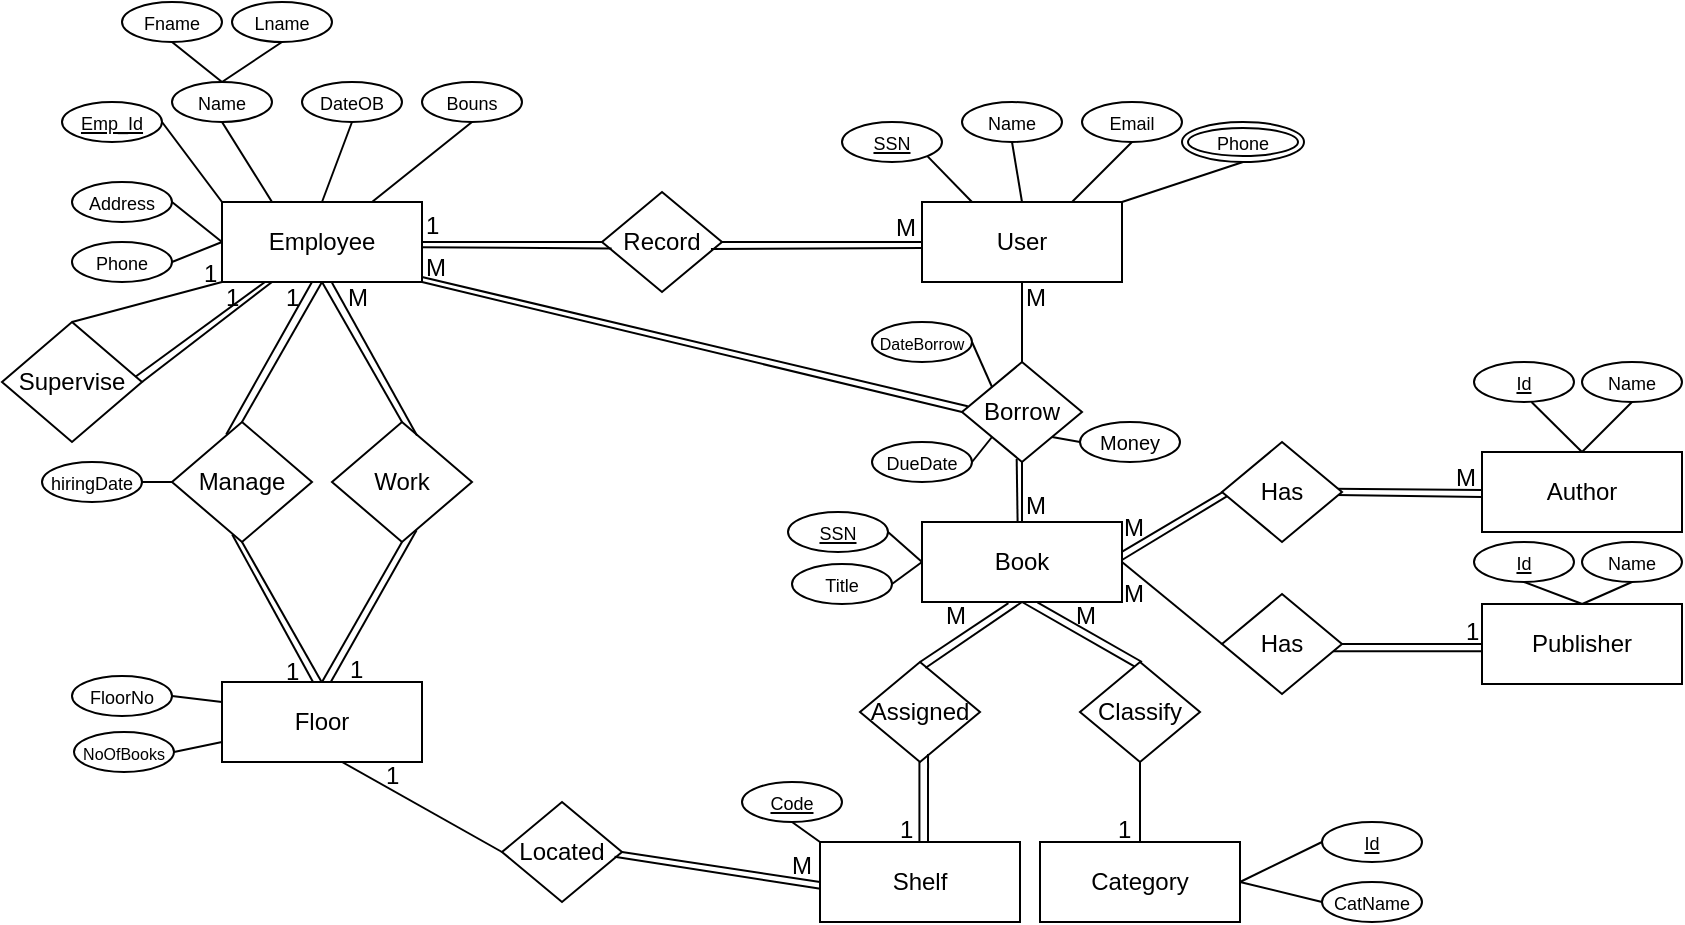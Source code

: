 <mxfile version="25.0.1">
  <diagram name="Page-1" id="nrFEWPkoovIpoGMOtmXM">
    <mxGraphModel dx="1195" dy="643" grid="1" gridSize="10" guides="1" tooltips="1" connect="1" arrows="1" fold="1" page="1" pageScale="1" pageWidth="1169" pageHeight="827" math="0" shadow="0">
      <root>
        <mxCell id="0" />
        <mxCell id="1" parent="0" />
        <mxCell id="30Cwi_FGsYkR56jSSKwk-1" value="Employee" style="whiteSpace=wrap;html=1;align=center;" vertex="1" parent="1">
          <mxGeometry x="210" y="200" width="100" height="40" as="geometry" />
        </mxCell>
        <mxCell id="30Cwi_FGsYkR56jSSKwk-3" value="Book" style="whiteSpace=wrap;html=1;align=center;" vertex="1" parent="1">
          <mxGeometry x="560" y="360" width="100" height="40" as="geometry" />
        </mxCell>
        <mxCell id="30Cwi_FGsYkR56jSSKwk-4" value="User" style="whiteSpace=wrap;html=1;align=center;" vertex="1" parent="1">
          <mxGeometry x="560" y="200" width="100" height="40" as="geometry" />
        </mxCell>
        <mxCell id="30Cwi_FGsYkR56jSSKwk-5" value="Floor" style="whiteSpace=wrap;html=1;align=center;" vertex="1" parent="1">
          <mxGeometry x="210" y="440" width="100" height="40" as="geometry" />
        </mxCell>
        <mxCell id="30Cwi_FGsYkR56jSSKwk-6" value="Publisher" style="whiteSpace=wrap;html=1;align=center;" vertex="1" parent="1">
          <mxGeometry x="840" y="401" width="100" height="40" as="geometry" />
        </mxCell>
        <mxCell id="30Cwi_FGsYkR56jSSKwk-7" value="Category" style="whiteSpace=wrap;html=1;align=center;" vertex="1" parent="1">
          <mxGeometry x="619" y="520" width="100" height="40" as="geometry" />
        </mxCell>
        <mxCell id="30Cwi_FGsYkR56jSSKwk-8" value="Shelf" style="whiteSpace=wrap;html=1;align=center;" vertex="1" parent="1">
          <mxGeometry x="509" y="520" width="100" height="40" as="geometry" />
        </mxCell>
        <mxCell id="30Cwi_FGsYkR56jSSKwk-9" value="Record" style="shape=rhombus;perimeter=rhombusPerimeter;whiteSpace=wrap;html=1;align=center;" vertex="1" parent="1">
          <mxGeometry x="400" y="195" width="60" height="50" as="geometry" />
        </mxCell>
        <mxCell id="30Cwi_FGsYkR56jSSKwk-11" value="" style="endArrow=none;html=1;rounded=0;exitX=1;exitY=0.5;exitDx=0;exitDy=0;entryX=0;entryY=0.5;entryDx=0;entryDy=0;" edge="1" parent="1" source="30Cwi_FGsYkR56jSSKwk-1" target="30Cwi_FGsYkR56jSSKwk-9">
          <mxGeometry relative="1" as="geometry">
            <mxPoint x="340" y="200" as="sourcePoint" />
            <mxPoint x="500" y="200" as="targetPoint" />
          </mxGeometry>
        </mxCell>
        <mxCell id="30Cwi_FGsYkR56jSSKwk-12" value="" style="endArrow=none;html=1;rounded=0;exitX=1;exitY=0.5;exitDx=0;exitDy=0;entryX=0;entryY=0.5;entryDx=0;entryDy=0;" edge="1" parent="1" source="30Cwi_FGsYkR56jSSKwk-9" target="30Cwi_FGsYkR56jSSKwk-4">
          <mxGeometry relative="1" as="geometry">
            <mxPoint x="490" y="219.83" as="sourcePoint" />
            <mxPoint x="550" y="219.83" as="targetPoint" />
          </mxGeometry>
        </mxCell>
        <mxCell id="30Cwi_FGsYkR56jSSKwk-14" value="Manage" style="shape=rhombus;perimeter=rhombusPerimeter;whiteSpace=wrap;html=1;align=center;" vertex="1" parent="1">
          <mxGeometry x="185" y="310" width="70" height="60" as="geometry" />
        </mxCell>
        <mxCell id="30Cwi_FGsYkR56jSSKwk-15" value="" style="endArrow=none;html=1;rounded=0;exitX=0.5;exitY=0;exitDx=0;exitDy=0;entryX=0.5;entryY=1;entryDx=0;entryDy=0;" edge="1" parent="1" source="30Cwi_FGsYkR56jSSKwk-14" target="30Cwi_FGsYkR56jSSKwk-1">
          <mxGeometry relative="1" as="geometry">
            <mxPoint x="170" y="230" as="sourcePoint" />
            <mxPoint x="330" y="230" as="targetPoint" />
          </mxGeometry>
        </mxCell>
        <mxCell id="30Cwi_FGsYkR56jSSKwk-16" value="" style="endArrow=none;html=1;rounded=0;exitX=0.5;exitY=0;exitDx=0;exitDy=0;entryX=0.5;entryY=1;entryDx=0;entryDy=0;" edge="1" parent="1" target="30Cwi_FGsYkR56jSSKwk-14">
          <mxGeometry relative="1" as="geometry">
            <mxPoint x="259.8" y="440" as="sourcePoint" />
            <mxPoint x="259.8" y="385" as="targetPoint" />
          </mxGeometry>
        </mxCell>
        <mxCell id="30Cwi_FGsYkR56jSSKwk-17" value="Work" style="shape=rhombus;perimeter=rhombusPerimeter;whiteSpace=wrap;html=1;align=center;" vertex="1" parent="1">
          <mxGeometry x="265" y="310" width="70" height="60" as="geometry" />
        </mxCell>
        <mxCell id="30Cwi_FGsYkR56jSSKwk-18" value="" style="endArrow=none;html=1;rounded=0;exitX=0.5;exitY=0;exitDx=0;exitDy=0;entryX=0.5;entryY=1;entryDx=0;entryDy=0;" edge="1" parent="1" source="30Cwi_FGsYkR56jSSKwk-5" target="30Cwi_FGsYkR56jSSKwk-17">
          <mxGeometry relative="1" as="geometry">
            <mxPoint x="404.8" y="440" as="sourcePoint" />
            <mxPoint x="310" y="370" as="targetPoint" />
          </mxGeometry>
        </mxCell>
        <mxCell id="30Cwi_FGsYkR56jSSKwk-19" value="" style="endArrow=none;html=1;rounded=0;exitX=0.5;exitY=0;exitDx=0;exitDy=0;entryX=0.5;entryY=1;entryDx=0;entryDy=0;" edge="1" parent="1" source="30Cwi_FGsYkR56jSSKwk-17" target="30Cwi_FGsYkR56jSSKwk-1">
          <mxGeometry relative="1" as="geometry">
            <mxPoint x="477.4" y="360" as="sourcePoint" />
            <mxPoint x="382.6" y="290" as="targetPoint" />
          </mxGeometry>
        </mxCell>
        <mxCell id="30Cwi_FGsYkR56jSSKwk-20" value="Borrow" style="shape=rhombus;perimeter=rhombusPerimeter;whiteSpace=wrap;html=1;align=center;" vertex="1" parent="1">
          <mxGeometry x="580" y="280" width="60" height="50" as="geometry" />
        </mxCell>
        <mxCell id="30Cwi_FGsYkR56jSSKwk-21" value="" style="endArrow=none;html=1;rounded=0;exitX=1;exitY=1;exitDx=0;exitDy=0;entryX=0;entryY=0.5;entryDx=0;entryDy=0;" edge="1" parent="1" source="30Cwi_FGsYkR56jSSKwk-1" target="30Cwi_FGsYkR56jSSKwk-20">
          <mxGeometry relative="1" as="geometry">
            <mxPoint x="490" y="360" as="sourcePoint" />
            <mxPoint x="460" y="450" as="targetPoint" />
          </mxGeometry>
        </mxCell>
        <mxCell id="30Cwi_FGsYkR56jSSKwk-22" value="" style="endArrow=none;html=1;rounded=0;exitX=0.5;exitY=0;exitDx=0;exitDy=0;entryX=0.5;entryY=1;entryDx=0;entryDy=0;" edge="1" parent="1" source="30Cwi_FGsYkR56jSSKwk-3" target="30Cwi_FGsYkR56jSSKwk-20">
          <mxGeometry relative="1" as="geometry">
            <mxPoint x="320" y="250" as="sourcePoint" />
            <mxPoint x="470" y="315" as="targetPoint" />
          </mxGeometry>
        </mxCell>
        <mxCell id="30Cwi_FGsYkR56jSSKwk-23" value="" style="endArrow=none;html=1;rounded=0;exitX=0.5;exitY=1;exitDx=0;exitDy=0;entryX=0.5;entryY=0;entryDx=0;entryDy=0;" edge="1" parent="1" source="30Cwi_FGsYkR56jSSKwk-4" target="30Cwi_FGsYkR56jSSKwk-20">
          <mxGeometry relative="1" as="geometry">
            <mxPoint x="330" y="260" as="sourcePoint" />
            <mxPoint x="480" y="325" as="targetPoint" />
          </mxGeometry>
        </mxCell>
        <mxCell id="30Cwi_FGsYkR56jSSKwk-28" value="" style="endArrow=none;html=1;rounded=0;exitX=0;exitY=0.5;exitDx=0;exitDy=0;entryX=0.95;entryY=0.53;entryDx=0;entryDy=0;entryPerimeter=0;" edge="1" parent="1" target="30Cwi_FGsYkR56jSSKwk-123">
          <mxGeometry relative="1" as="geometry">
            <mxPoint x="840" y="347.5" as="sourcePoint" />
            <mxPoint x="770" y="347.5" as="targetPoint" />
          </mxGeometry>
        </mxCell>
        <mxCell id="30Cwi_FGsYkR56jSSKwk-29" value="" style="endArrow=none;html=1;rounded=0;exitX=0.047;exitY=0.559;exitDx=0;exitDy=0;entryX=1;entryY=0.5;entryDx=0;entryDy=0;exitPerimeter=0;" edge="1" parent="1">
          <mxGeometry relative="1" as="geometry">
            <mxPoint x="712.82" y="346.95" as="sourcePoint" />
            <mxPoint x="660" y="379" as="targetPoint" />
          </mxGeometry>
        </mxCell>
        <mxCell id="30Cwi_FGsYkR56jSSKwk-30" value="Has" style="shape=rhombus;perimeter=rhombusPerimeter;whiteSpace=wrap;html=1;align=center;" vertex="1" parent="1">
          <mxGeometry x="710" y="396" width="60" height="50" as="geometry" />
        </mxCell>
        <mxCell id="30Cwi_FGsYkR56jSSKwk-32" value="" style="endArrow=none;html=1;rounded=0;exitX=0;exitY=0.5;exitDx=0;exitDy=0;entryX=1;entryY=0.5;entryDx=0;entryDy=0;" edge="1" parent="1" source="30Cwi_FGsYkR56jSSKwk-6" target="30Cwi_FGsYkR56jSSKwk-30">
          <mxGeometry relative="1" as="geometry">
            <mxPoint x="830" y="481" as="sourcePoint" />
            <mxPoint x="780" y="436" as="targetPoint" />
          </mxGeometry>
        </mxCell>
        <mxCell id="30Cwi_FGsYkR56jSSKwk-33" value="Classify" style="shape=rhombus;perimeter=rhombusPerimeter;whiteSpace=wrap;html=1;align=center;" vertex="1" parent="1">
          <mxGeometry x="639" y="430" width="60" height="50" as="geometry" />
        </mxCell>
        <mxCell id="30Cwi_FGsYkR56jSSKwk-34" value="" style="endArrow=none;html=1;rounded=0;exitX=0.453;exitY=0.043;exitDx=0;exitDy=0;entryX=0.5;entryY=1;entryDx=0;entryDy=0;exitPerimeter=0;" edge="1" parent="1" source="30Cwi_FGsYkR56jSSKwk-33" target="30Cwi_FGsYkR56jSSKwk-3">
          <mxGeometry relative="1" as="geometry">
            <mxPoint x="720" y="435" as="sourcePoint" />
            <mxPoint x="670" y="390" as="targetPoint" />
          </mxGeometry>
        </mxCell>
        <mxCell id="30Cwi_FGsYkR56jSSKwk-35" value="" style="endArrow=none;html=1;rounded=0;exitX=0.5;exitY=0;exitDx=0;exitDy=0;entryX=0.5;entryY=1;entryDx=0;entryDy=0;" edge="1" parent="1" source="30Cwi_FGsYkR56jSSKwk-7" target="30Cwi_FGsYkR56jSSKwk-33">
          <mxGeometry relative="1" as="geometry">
            <mxPoint x="679" y="430" as="sourcePoint" />
            <mxPoint x="624" y="410" as="targetPoint" />
          </mxGeometry>
        </mxCell>
        <mxCell id="30Cwi_FGsYkR56jSSKwk-36" value="Assigned" style="shape=rhombus;perimeter=rhombusPerimeter;whiteSpace=wrap;html=1;align=center;" vertex="1" parent="1">
          <mxGeometry x="529" y="430" width="60" height="50" as="geometry" />
        </mxCell>
        <mxCell id="30Cwi_FGsYkR56jSSKwk-37" value="" style="endArrow=none;html=1;rounded=0;entryX=0.545;entryY=0.06;entryDx=0;entryDy=0;entryPerimeter=0;" edge="1" parent="1" target="30Cwi_FGsYkR56jSSKwk-36">
          <mxGeometry relative="1" as="geometry">
            <mxPoint x="610" y="400" as="sourcePoint" />
            <mxPoint x="620" y="410" as="targetPoint" />
          </mxGeometry>
        </mxCell>
        <mxCell id="30Cwi_FGsYkR56jSSKwk-38" value="" style="endArrow=none;html=1;rounded=0;exitX=0.5;exitY=0;exitDx=0;exitDy=0;entryX=0.5;entryY=1;entryDx=0;entryDy=0;" edge="1" parent="1">
          <mxGeometry relative="1" as="geometry">
            <mxPoint x="558.71" y="520" as="sourcePoint" />
            <mxPoint x="558.71" y="480" as="targetPoint" />
          </mxGeometry>
        </mxCell>
        <mxCell id="30Cwi_FGsYkR56jSSKwk-39" value="Located" style="shape=rhombus;perimeter=rhombusPerimeter;whiteSpace=wrap;html=1;align=center;" vertex="1" parent="1">
          <mxGeometry x="350" y="500" width="60" height="50" as="geometry" />
        </mxCell>
        <mxCell id="30Cwi_FGsYkR56jSSKwk-41" value="" style="endArrow=none;html=1;rounded=0;exitX=0;exitY=0.5;exitDx=0;exitDy=0;entryX=1;entryY=0.5;entryDx=0;entryDy=0;" edge="1" parent="1" source="30Cwi_FGsYkR56jSSKwk-8" target="30Cwi_FGsYkR56jSSKwk-39">
          <mxGeometry relative="1" as="geometry">
            <mxPoint x="578.71" y="540" as="sourcePoint" />
            <mxPoint x="578.71" y="500" as="targetPoint" />
          </mxGeometry>
        </mxCell>
        <mxCell id="30Cwi_FGsYkR56jSSKwk-42" value="&lt;font style=&quot;font-size: 9px;&quot;&gt;Emp_Id&lt;/font&gt;" style="ellipse;whiteSpace=wrap;html=1;align=center;fontStyle=4;" vertex="1" parent="1">
          <mxGeometry x="130" y="150" width="50" height="20" as="geometry" />
        </mxCell>
        <mxCell id="30Cwi_FGsYkR56jSSKwk-44" value="&lt;font style=&quot;font-size: 9px;&quot;&gt;Name&lt;/font&gt;" style="ellipse;whiteSpace=wrap;html=1;align=center;" vertex="1" parent="1">
          <mxGeometry x="185" y="140" width="50" height="20" as="geometry" />
        </mxCell>
        <mxCell id="30Cwi_FGsYkR56jSSKwk-45" value="&lt;font style=&quot;font-size: 9px;&quot;&gt;Fname&lt;/font&gt;" style="ellipse;whiteSpace=wrap;html=1;align=center;" vertex="1" parent="1">
          <mxGeometry x="160" y="100" width="50" height="20" as="geometry" />
        </mxCell>
        <mxCell id="30Cwi_FGsYkR56jSSKwk-46" value="&lt;font style=&quot;font-size: 9px;&quot;&gt;Lname&lt;/font&gt;" style="ellipse;whiteSpace=wrap;html=1;align=center;" vertex="1" parent="1">
          <mxGeometry x="215" y="100" width="50" height="20" as="geometry" />
        </mxCell>
        <mxCell id="30Cwi_FGsYkR56jSSKwk-47" value="&lt;font style=&quot;font-size: 9px;&quot;&gt;DateOB&lt;/font&gt;" style="ellipse;whiteSpace=wrap;html=1;align=center;" vertex="1" parent="1">
          <mxGeometry x="250" y="140" width="50" height="20" as="geometry" />
        </mxCell>
        <mxCell id="30Cwi_FGsYkR56jSSKwk-48" value="&lt;font style=&quot;font-size: 9px;&quot;&gt;Bouns&lt;/font&gt;" style="ellipse;whiteSpace=wrap;html=1;align=center;" vertex="1" parent="1">
          <mxGeometry x="310" y="140" width="50" height="20" as="geometry" />
        </mxCell>
        <mxCell id="30Cwi_FGsYkR56jSSKwk-49" value="&lt;font style=&quot;font-size: 9px;&quot;&gt;Address&lt;/font&gt;" style="ellipse;whiteSpace=wrap;html=1;align=center;" vertex="1" parent="1">
          <mxGeometry x="135" y="190" width="50" height="20" as="geometry" />
        </mxCell>
        <mxCell id="30Cwi_FGsYkR56jSSKwk-50" value="&lt;font style=&quot;font-size: 9px;&quot;&gt;Phone&lt;/font&gt;" style="ellipse;whiteSpace=wrap;html=1;align=center;" vertex="1" parent="1">
          <mxGeometry x="135" y="220" width="50" height="20" as="geometry" />
        </mxCell>
        <mxCell id="30Cwi_FGsYkR56jSSKwk-51" value="" style="endArrow=none;html=1;rounded=0;exitX=0;exitY=0.5;exitDx=0;exitDy=0;entryX=1;entryY=0.5;entryDx=0;entryDy=0;" edge="1" parent="1" source="30Cwi_FGsYkR56jSSKwk-1" target="30Cwi_FGsYkR56jSSKwk-49">
          <mxGeometry relative="1" as="geometry">
            <mxPoint x="-30" y="220" as="sourcePoint" />
            <mxPoint x="130" y="220" as="targetPoint" />
          </mxGeometry>
        </mxCell>
        <mxCell id="30Cwi_FGsYkR56jSSKwk-52" value="" style="endArrow=none;html=1;rounded=0;exitX=0;exitY=0.5;exitDx=0;exitDy=0;entryX=1;entryY=0.5;entryDx=0;entryDy=0;" edge="1" parent="1" source="30Cwi_FGsYkR56jSSKwk-1" target="30Cwi_FGsYkR56jSSKwk-50">
          <mxGeometry relative="1" as="geometry">
            <mxPoint x="220" y="230" as="sourcePoint" />
            <mxPoint x="195" y="210" as="targetPoint" />
          </mxGeometry>
        </mxCell>
        <mxCell id="30Cwi_FGsYkR56jSSKwk-53" value="" style="endArrow=none;html=1;rounded=0;exitX=0;exitY=0;exitDx=0;exitDy=0;entryX=1;entryY=0.5;entryDx=0;entryDy=0;" edge="1" parent="1" source="30Cwi_FGsYkR56jSSKwk-1" target="30Cwi_FGsYkR56jSSKwk-42">
          <mxGeometry relative="1" as="geometry">
            <mxPoint x="220" y="230" as="sourcePoint" />
            <mxPoint x="195" y="240" as="targetPoint" />
          </mxGeometry>
        </mxCell>
        <mxCell id="30Cwi_FGsYkR56jSSKwk-54" value="" style="endArrow=none;html=1;rounded=0;exitX=0.25;exitY=0;exitDx=0;exitDy=0;entryX=0.5;entryY=1;entryDx=0;entryDy=0;" edge="1" parent="1" source="30Cwi_FGsYkR56jSSKwk-1" target="30Cwi_FGsYkR56jSSKwk-44">
          <mxGeometry relative="1" as="geometry">
            <mxPoint x="220" y="210" as="sourcePoint" />
            <mxPoint x="190" y="170" as="targetPoint" />
          </mxGeometry>
        </mxCell>
        <mxCell id="30Cwi_FGsYkR56jSSKwk-55" value="" style="endArrow=none;html=1;rounded=0;exitX=0.5;exitY=0;exitDx=0;exitDy=0;entryX=0.5;entryY=1;entryDx=0;entryDy=0;" edge="1" parent="1" source="30Cwi_FGsYkR56jSSKwk-44" target="30Cwi_FGsYkR56jSSKwk-45">
          <mxGeometry relative="1" as="geometry">
            <mxPoint x="245" y="210" as="sourcePoint" />
            <mxPoint x="220" y="170" as="targetPoint" />
          </mxGeometry>
        </mxCell>
        <mxCell id="30Cwi_FGsYkR56jSSKwk-56" value="" style="endArrow=none;html=1;rounded=0;exitX=0.5;exitY=0;exitDx=0;exitDy=0;entryX=0.5;entryY=1;entryDx=0;entryDy=0;" edge="1" parent="1" source="30Cwi_FGsYkR56jSSKwk-44" target="30Cwi_FGsYkR56jSSKwk-46">
          <mxGeometry relative="1" as="geometry">
            <mxPoint x="220" y="150" as="sourcePoint" />
            <mxPoint x="195" y="130" as="targetPoint" />
          </mxGeometry>
        </mxCell>
        <mxCell id="30Cwi_FGsYkR56jSSKwk-57" value="" style="endArrow=none;html=1;rounded=0;exitX=0.5;exitY=0;exitDx=0;exitDy=0;entryX=0.5;entryY=1;entryDx=0;entryDy=0;" edge="1" parent="1" source="30Cwi_FGsYkR56jSSKwk-1" target="30Cwi_FGsYkR56jSSKwk-47">
          <mxGeometry relative="1" as="geometry">
            <mxPoint x="245" y="210" as="sourcePoint" />
            <mxPoint x="220" y="170" as="targetPoint" />
          </mxGeometry>
        </mxCell>
        <mxCell id="30Cwi_FGsYkR56jSSKwk-58" value="" style="endArrow=none;html=1;rounded=0;exitX=0.75;exitY=0;exitDx=0;exitDy=0;entryX=0.5;entryY=1;entryDx=0;entryDy=0;" edge="1" parent="1" source="30Cwi_FGsYkR56jSSKwk-1" target="30Cwi_FGsYkR56jSSKwk-48">
          <mxGeometry relative="1" as="geometry">
            <mxPoint x="270" y="210" as="sourcePoint" />
            <mxPoint x="285" y="170" as="targetPoint" />
          </mxGeometry>
        </mxCell>
        <mxCell id="30Cwi_FGsYkR56jSSKwk-59" value="Supervise" style="shape=rhombus;perimeter=rhombusPerimeter;whiteSpace=wrap;html=1;align=center;" vertex="1" parent="1">
          <mxGeometry x="100" y="260" width="70" height="60" as="geometry" />
        </mxCell>
        <mxCell id="30Cwi_FGsYkR56jSSKwk-60" value="" style="endArrow=none;html=1;rounded=0;exitX=0;exitY=1;exitDx=0;exitDy=0;entryX=0.5;entryY=0;entryDx=0;entryDy=0;" edge="1" parent="1" source="30Cwi_FGsYkR56jSSKwk-1" target="30Cwi_FGsYkR56jSSKwk-59">
          <mxGeometry relative="1" as="geometry">
            <mxPoint x="-70" y="270" as="sourcePoint" />
            <mxPoint x="90" y="270" as="targetPoint" />
          </mxGeometry>
        </mxCell>
        <mxCell id="30Cwi_FGsYkR56jSSKwk-61" value="" style="endArrow=none;html=1;rounded=0;exitX=0.25;exitY=1;exitDx=0;exitDy=0;entryX=1;entryY=0.5;entryDx=0;entryDy=0;" edge="1" parent="1" source="30Cwi_FGsYkR56jSSKwk-1" target="30Cwi_FGsYkR56jSSKwk-59">
          <mxGeometry relative="1" as="geometry">
            <mxPoint x="242.5" y="260" as="sourcePoint" />
            <mxPoint x="177.5" y="270" as="targetPoint" />
          </mxGeometry>
        </mxCell>
        <mxCell id="30Cwi_FGsYkR56jSSKwk-63" value="&lt;font style=&quot;font-size: 9px;&quot;&gt;FloorNo&lt;/font&gt;" style="ellipse;whiteSpace=wrap;html=1;align=center;" vertex="1" parent="1">
          <mxGeometry x="135" y="437" width="50" height="20" as="geometry" />
        </mxCell>
        <mxCell id="30Cwi_FGsYkR56jSSKwk-64" value="&lt;font style=&quot;font-size: 8px;&quot;&gt;NoOfBooks&lt;/font&gt;" style="ellipse;whiteSpace=wrap;html=1;align=center;" vertex="1" parent="1">
          <mxGeometry x="136" y="465" width="50" height="20" as="geometry" />
        </mxCell>
        <mxCell id="30Cwi_FGsYkR56jSSKwk-65" value="" style="endArrow=none;html=1;rounded=0;entryX=1;entryY=0.5;entryDx=0;entryDy=0;exitX=0;exitY=0.25;exitDx=0;exitDy=0;" edge="1" parent="1" source="30Cwi_FGsYkR56jSSKwk-5" target="30Cwi_FGsYkR56jSSKwk-63">
          <mxGeometry relative="1" as="geometry">
            <mxPoint x="195" y="430" as="sourcePoint" />
            <mxPoint x="195" y="240" as="targetPoint" />
          </mxGeometry>
        </mxCell>
        <mxCell id="30Cwi_FGsYkR56jSSKwk-66" value="" style="endArrow=none;html=1;rounded=0;entryX=1;entryY=0.5;entryDx=0;entryDy=0;exitX=0;exitY=0.75;exitDx=0;exitDy=0;" edge="1" parent="1" source="30Cwi_FGsYkR56jSSKwk-5" target="30Cwi_FGsYkR56jSSKwk-64">
          <mxGeometry relative="1" as="geometry">
            <mxPoint x="220" y="460" as="sourcePoint" />
            <mxPoint x="195" y="460" as="targetPoint" />
          </mxGeometry>
        </mxCell>
        <mxCell id="30Cwi_FGsYkR56jSSKwk-67" value="" style="endArrow=none;html=1;rounded=0;exitX=0.455;exitY=0;exitDx=0;exitDy=0;entryX=0.43;entryY=0.938;entryDx=0;entryDy=0;exitPerimeter=0;entryPerimeter=0;" edge="1" parent="1" source="30Cwi_FGsYkR56jSSKwk-5" target="30Cwi_FGsYkR56jSSKwk-14">
          <mxGeometry relative="1" as="geometry">
            <mxPoint x="188.94" y="444.07" as="sourcePoint" />
            <mxPoint x="235" y="363.93" as="targetPoint" />
          </mxGeometry>
        </mxCell>
        <mxCell id="30Cwi_FGsYkR56jSSKwk-72" value="1" style="resizable=0;html=1;whiteSpace=wrap;align=left;verticalAlign=bottom;" connectable="0" vertex="1" parent="1">
          <mxGeometry x="240" y="256" as="geometry" />
        </mxCell>
        <mxCell id="30Cwi_FGsYkR56jSSKwk-73" value="1" style="resizable=0;html=1;whiteSpace=wrap;align=left;verticalAlign=bottom;" connectable="0" vertex="1" parent="1">
          <mxGeometry x="210" y="256" as="geometry" />
        </mxCell>
        <mxCell id="30Cwi_FGsYkR56jSSKwk-74" value="1" style="resizable=0;html=1;whiteSpace=wrap;align=left;verticalAlign=bottom;" connectable="0" vertex="1" parent="1">
          <mxGeometry x="199" y="244" as="geometry" />
        </mxCell>
        <mxCell id="30Cwi_FGsYkR56jSSKwk-75" value="1" style="resizable=0;html=1;whiteSpace=wrap;align=left;verticalAlign=bottom;" connectable="0" vertex="1" parent="1">
          <mxGeometry x="240" y="443" as="geometry" />
        </mxCell>
        <mxCell id="30Cwi_FGsYkR56jSSKwk-76" value="1" style="resizable=0;html=1;whiteSpace=wrap;align=left;verticalAlign=bottom;" connectable="0" vertex="1" parent="1">
          <mxGeometry x="272" y="442" as="geometry" />
        </mxCell>
        <mxCell id="30Cwi_FGsYkR56jSSKwk-77" value="M" style="resizable=0;html=1;whiteSpace=wrap;align=left;verticalAlign=bottom;" connectable="0" vertex="1" parent="1">
          <mxGeometry x="271" y="256" as="geometry" />
        </mxCell>
        <mxCell id="30Cwi_FGsYkR56jSSKwk-78" value="" style="endArrow=none;html=1;rounded=0;exitX=0.607;exitY=0.113;exitDx=0;exitDy=0;entryX=0.56;entryY=1.035;entryDx=0;entryDy=0;entryPerimeter=0;exitPerimeter=0;" edge="1" parent="1" source="30Cwi_FGsYkR56jSSKwk-17">
          <mxGeometry relative="1" as="geometry">
            <mxPoint x="309" y="319" as="sourcePoint" />
            <mxPoint x="265" y="240.4" as="targetPoint" />
          </mxGeometry>
        </mxCell>
        <mxCell id="30Cwi_FGsYkR56jSSKwk-79" value="" style="endArrow=none;html=1;rounded=0;exitX=0.544;exitY=0.026;exitDx=0;exitDy=0;entryX=0.604;entryY=0.918;entryDx=0;entryDy=0;entryPerimeter=0;exitPerimeter=0;" edge="1" parent="1">
          <mxGeometry relative="1" as="geometry">
            <mxPoint x="264.4" y="440.04" as="sourcePoint" />
            <mxPoint x="307.28" y="364.08" as="targetPoint" />
          </mxGeometry>
        </mxCell>
        <mxCell id="30Cwi_FGsYkR56jSSKwk-80" value="" style="endArrow=none;html=1;rounded=0;exitX=0.25;exitY=1;exitDx=0;exitDy=0;entryX=0.953;entryY=0.456;entryDx=0;entryDy=0;entryPerimeter=0;" edge="1" parent="1" target="30Cwi_FGsYkR56jSSKwk-59">
          <mxGeometry relative="1" as="geometry">
            <mxPoint x="231.5" y="240" as="sourcePoint" />
            <mxPoint x="166.5" y="290" as="targetPoint" />
          </mxGeometry>
        </mxCell>
        <mxCell id="30Cwi_FGsYkR56jSSKwk-82" value="" style="endArrow=none;html=1;rounded=0;exitX=0.94;exitY=0.568;exitDx=0;exitDy=0;entryX=0.08;entryY=0.564;entryDx=0;entryDy=0;exitPerimeter=0;entryPerimeter=0;" edge="1" parent="1" target="30Cwi_FGsYkR56jSSKwk-9">
          <mxGeometry relative="1" as="geometry">
            <mxPoint x="309.6" y="222.6" as="sourcePoint" />
            <mxPoint x="413.6" y="223.43" as="targetPoint" />
          </mxGeometry>
        </mxCell>
        <mxCell id="30Cwi_FGsYkR56jSSKwk-83" value="1" style="resizable=0;html=1;whiteSpace=wrap;align=left;verticalAlign=bottom;" connectable="0" vertex="1" parent="1">
          <mxGeometry x="310" y="220" as="geometry" />
        </mxCell>
        <mxCell id="30Cwi_FGsYkR56jSSKwk-84" value="M" style="resizable=0;html=1;whiteSpace=wrap;align=left;verticalAlign=bottom;" connectable="0" vertex="1" parent="1">
          <mxGeometry x="545" y="221" as="geometry" />
        </mxCell>
        <mxCell id="30Cwi_FGsYkR56jSSKwk-85" value="&lt;font style=&quot;font-size: 9px;&quot;&gt;Name&lt;/font&gt;" style="ellipse;whiteSpace=wrap;html=1;align=center;" vertex="1" parent="1">
          <mxGeometry x="580" y="150" width="50" height="20" as="geometry" />
        </mxCell>
        <mxCell id="30Cwi_FGsYkR56jSSKwk-86" value="&lt;font style=&quot;font-size: 9px;&quot;&gt;SSN&lt;/font&gt;" style="ellipse;whiteSpace=wrap;html=1;align=center;fontStyle=4;" vertex="1" parent="1">
          <mxGeometry x="520" y="160" width="50" height="20" as="geometry" />
        </mxCell>
        <mxCell id="30Cwi_FGsYkR56jSSKwk-87" value="&lt;font style=&quot;font-size: 9px;&quot;&gt;Email&lt;/font&gt;" style="ellipse;whiteSpace=wrap;html=1;align=center;" vertex="1" parent="1">
          <mxGeometry x="640" y="150" width="50" height="20" as="geometry" />
        </mxCell>
        <mxCell id="30Cwi_FGsYkR56jSSKwk-89" value="&lt;font style=&quot;font-size: 9px;&quot;&gt;Phone&lt;/font&gt;" style="ellipse;shape=doubleEllipse;margin=3;whiteSpace=wrap;html=1;align=center;" vertex="1" parent="1">
          <mxGeometry x="690" y="160" width="61" height="20" as="geometry" />
        </mxCell>
        <mxCell id="30Cwi_FGsYkR56jSSKwk-90" value="" style="endArrow=none;html=1;rounded=0;exitX=1;exitY=0;exitDx=0;exitDy=0;entryX=0.5;entryY=1;entryDx=0;entryDy=0;" edge="1" parent="1" source="30Cwi_FGsYkR56jSSKwk-4" target="30Cwi_FGsYkR56jSSKwk-89">
          <mxGeometry relative="1" as="geometry">
            <mxPoint x="690" y="250" as="sourcePoint" />
            <mxPoint x="740" y="210" as="targetPoint" />
          </mxGeometry>
        </mxCell>
        <mxCell id="30Cwi_FGsYkR56jSSKwk-91" value="" style="endArrow=none;html=1;rounded=0;exitX=0.75;exitY=0;exitDx=0;exitDy=0;entryX=0.5;entryY=1;entryDx=0;entryDy=0;" edge="1" parent="1" source="30Cwi_FGsYkR56jSSKwk-4" target="30Cwi_FGsYkR56jSSKwk-87">
          <mxGeometry relative="1" as="geometry">
            <mxPoint x="609" y="200" as="sourcePoint" />
            <mxPoint x="670" y="180" as="targetPoint" />
          </mxGeometry>
        </mxCell>
        <mxCell id="30Cwi_FGsYkR56jSSKwk-92" value="" style="endArrow=none;html=1;rounded=0;exitX=0.5;exitY=0;exitDx=0;exitDy=0;entryX=0.5;entryY=1;entryDx=0;entryDy=0;" edge="1" parent="1" source="30Cwi_FGsYkR56jSSKwk-4" target="30Cwi_FGsYkR56jSSKwk-85">
          <mxGeometry relative="1" as="geometry">
            <mxPoint x="645" y="210" as="sourcePoint" />
            <mxPoint x="675" y="180" as="targetPoint" />
          </mxGeometry>
        </mxCell>
        <mxCell id="30Cwi_FGsYkR56jSSKwk-93" value="" style="endArrow=none;html=1;rounded=0;exitX=0.25;exitY=0;exitDx=0;exitDy=0;entryX=1;entryY=1;entryDx=0;entryDy=0;" edge="1" parent="1" source="30Cwi_FGsYkR56jSSKwk-4" target="30Cwi_FGsYkR56jSSKwk-86">
          <mxGeometry relative="1" as="geometry">
            <mxPoint x="620" y="210" as="sourcePoint" />
            <mxPoint x="615" y="180" as="targetPoint" />
          </mxGeometry>
        </mxCell>
        <mxCell id="30Cwi_FGsYkR56jSSKwk-95" value="&lt;font style=&quot;font-size: 9px;&quot;&gt;Title&lt;/font&gt;" style="ellipse;whiteSpace=wrap;html=1;align=center;" vertex="1" parent="1">
          <mxGeometry x="495" y="381" width="50" height="20" as="geometry" />
        </mxCell>
        <mxCell id="30Cwi_FGsYkR56jSSKwk-96" value="" style="endArrow=none;html=1;rounded=0;exitX=1;exitY=0.5;exitDx=0;exitDy=0;entryX=0;entryY=0.5;entryDx=0;entryDy=0;" edge="1" parent="1" source="30Cwi_FGsYkR56jSSKwk-98" target="30Cwi_FGsYkR56jSSKwk-3">
          <mxGeometry relative="1" as="geometry">
            <mxPoint x="545" y="365" as="sourcePoint" />
            <mxPoint x="620" y="290" as="targetPoint" />
          </mxGeometry>
        </mxCell>
        <mxCell id="30Cwi_FGsYkR56jSSKwk-97" value="" style="endArrow=none;html=1;rounded=0;exitX=1;exitY=0.5;exitDx=0;exitDy=0;entryX=0;entryY=0.5;entryDx=0;entryDy=0;" edge="1" parent="1" source="30Cwi_FGsYkR56jSSKwk-95" target="30Cwi_FGsYkR56jSSKwk-3">
          <mxGeometry relative="1" as="geometry">
            <mxPoint x="550" y="375" as="sourcePoint" />
            <mxPoint x="570" y="390" as="targetPoint" />
          </mxGeometry>
        </mxCell>
        <mxCell id="30Cwi_FGsYkR56jSSKwk-98" value="&lt;font style=&quot;font-size: 9px;&quot;&gt;SSN&lt;/font&gt;" style="ellipse;whiteSpace=wrap;html=1;align=center;fontStyle=4;" vertex="1" parent="1">
          <mxGeometry x="493" y="355" width="50" height="20" as="geometry" />
        </mxCell>
        <mxCell id="30Cwi_FGsYkR56jSSKwk-99" value="&lt;font style=&quot;font-size: 9px;&quot;&gt;hiringDate&lt;/font&gt;" style="ellipse;whiteSpace=wrap;html=1;align=center;" vertex="1" parent="1">
          <mxGeometry x="120" y="330" width="50" height="20" as="geometry" />
        </mxCell>
        <mxCell id="30Cwi_FGsYkR56jSSKwk-100" value="" style="endArrow=none;html=1;rounded=0;exitX=0;exitY=0.5;exitDx=0;exitDy=0;entryX=1;entryY=0.5;entryDx=0;entryDy=0;" edge="1" parent="1" source="30Cwi_FGsYkR56jSSKwk-14" target="30Cwi_FGsYkR56jSSKwk-99">
          <mxGeometry relative="1" as="geometry">
            <mxPoint x="235" y="347.5" as="sourcePoint" />
            <mxPoint x="160" y="367.5" as="targetPoint" />
          </mxGeometry>
        </mxCell>
        <mxCell id="30Cwi_FGsYkR56jSSKwk-102" value="" style="endArrow=none;html=1;rounded=0;exitX=1;exitY=0.5;exitDx=0;exitDy=0;entryX=0;entryY=0;entryDx=0;entryDy=0;" edge="1" parent="1" source="30Cwi_FGsYkR56jSSKwk-103" target="30Cwi_FGsYkR56jSSKwk-20">
          <mxGeometry relative="1" as="geometry">
            <mxPoint x="589.0" y="270" as="sourcePoint" />
            <mxPoint x="620" y="290" as="targetPoint" />
          </mxGeometry>
        </mxCell>
        <mxCell id="30Cwi_FGsYkR56jSSKwk-103" value="&lt;font style=&quot;font-size: 8px;&quot;&gt;DateBorrow&lt;/font&gt;" style="ellipse;whiteSpace=wrap;html=1;align=center;" vertex="1" parent="1">
          <mxGeometry x="535" y="260" width="50" height="20" as="geometry" />
        </mxCell>
        <mxCell id="30Cwi_FGsYkR56jSSKwk-104" value="&lt;font style=&quot;font-size: 9px;&quot;&gt;DueDate&lt;/font&gt;" style="ellipse;whiteSpace=wrap;html=1;align=center;" vertex="1" parent="1">
          <mxGeometry x="535" y="320" width="50" height="20" as="geometry" />
        </mxCell>
        <mxCell id="30Cwi_FGsYkR56jSSKwk-105" value="" style="endArrow=none;html=1;rounded=0;exitX=1;exitY=0.5;exitDx=0;exitDy=0;entryX=0;entryY=1;entryDx=0;entryDy=0;" edge="1" parent="1" source="30Cwi_FGsYkR56jSSKwk-104" target="30Cwi_FGsYkR56jSSKwk-20">
          <mxGeometry relative="1" as="geometry">
            <mxPoint x="589" y="276" as="sourcePoint" />
            <mxPoint x="605" y="303" as="targetPoint" />
          </mxGeometry>
        </mxCell>
        <mxCell id="30Cwi_FGsYkR56jSSKwk-106" value="&lt;font size=&quot;1&quot;&gt;Money&lt;/font&gt;" style="ellipse;whiteSpace=wrap;html=1;align=center;" vertex="1" parent="1">
          <mxGeometry x="639" y="310" width="50" height="20" as="geometry" />
        </mxCell>
        <mxCell id="30Cwi_FGsYkR56jSSKwk-107" value="" style="endArrow=none;html=1;rounded=0;exitX=0;exitY=0.5;exitDx=0;exitDy=0;entryX=1;entryY=1;entryDx=0;entryDy=0;" edge="1" parent="1" source="30Cwi_FGsYkR56jSSKwk-106" target="30Cwi_FGsYkR56jSSKwk-20">
          <mxGeometry relative="1" as="geometry">
            <mxPoint x="620" y="370" as="sourcePoint" />
            <mxPoint x="620" y="340" as="targetPoint" />
          </mxGeometry>
        </mxCell>
        <mxCell id="30Cwi_FGsYkR56jSSKwk-108" value="" style="endArrow=none;html=1;rounded=0;exitX=1;exitY=1;exitDx=0;exitDy=0;entryX=0.048;entryY=0.443;entryDx=0;entryDy=0;entryPerimeter=0;" edge="1" parent="1" target="30Cwi_FGsYkR56jSSKwk-20">
          <mxGeometry relative="1" as="geometry">
            <mxPoint x="310" y="237.5" as="sourcePoint" />
            <mxPoint x="580" y="302.5" as="targetPoint" />
          </mxGeometry>
        </mxCell>
        <mxCell id="30Cwi_FGsYkR56jSSKwk-109" value="M" style="resizable=0;html=1;whiteSpace=wrap;align=left;verticalAlign=bottom;direction=west;" connectable="0" vertex="1" parent="1">
          <mxGeometry x="610" y="256" as="geometry" />
        </mxCell>
        <mxCell id="30Cwi_FGsYkR56jSSKwk-110" value="M" style="resizable=0;html=1;whiteSpace=wrap;align=left;verticalAlign=bottom;direction=south;" connectable="0" vertex="1" parent="1">
          <mxGeometry x="610" y="360" as="geometry" />
        </mxCell>
        <mxCell id="30Cwi_FGsYkR56jSSKwk-111" value="M" style="resizable=0;html=1;whiteSpace=wrap;align=left;verticalAlign=bottom;direction=south;" connectable="0" vertex="1" parent="1">
          <mxGeometry x="310" y="241" as="geometry" />
        </mxCell>
        <mxCell id="30Cwi_FGsYkR56jSSKwk-112" value="" style="endArrow=none;html=1;rounded=0;exitX=0.5;exitY=0;exitDx=0;exitDy=0;entryX=0.439;entryY=0.95;entryDx=0;entryDy=0;entryPerimeter=0;" edge="1" parent="1">
          <mxGeometry relative="1" as="geometry">
            <mxPoint x="607.8" y="360" as="sourcePoint" />
            <mxPoint x="607.34" y="328.5" as="targetPoint" />
          </mxGeometry>
        </mxCell>
        <mxCell id="30Cwi_FGsYkR56jSSKwk-114" value="M" style="resizable=0;html=1;whiteSpace=wrap;align=left;verticalAlign=bottom;direction=south;" connectable="0" vertex="1" parent="1">
          <mxGeometry x="659" y="371" as="geometry" />
        </mxCell>
        <mxCell id="30Cwi_FGsYkR56jSSKwk-115" value="M" style="resizable=0;html=1;whiteSpace=wrap;align=left;verticalAlign=bottom;direction=south;" connectable="0" vertex="1" parent="1">
          <mxGeometry x="825" y="346" as="geometry" />
        </mxCell>
        <mxCell id="30Cwi_FGsYkR56jSSKwk-116" value="M" style="resizable=0;html=1;whiteSpace=wrap;align=left;verticalAlign=bottom;direction=south;" connectable="0" vertex="1" parent="1">
          <mxGeometry x="659" y="404" as="geometry" />
        </mxCell>
        <mxCell id="30Cwi_FGsYkR56jSSKwk-117" value="" style="endArrow=none;html=1;rounded=0;exitX=0;exitY=0.5;exitDx=0;exitDy=0;" edge="1" parent="1" source="30Cwi_FGsYkR56jSSKwk-30">
          <mxGeometry relative="1" as="geometry">
            <mxPoint x="713.9" y="420.65" as="sourcePoint" />
            <mxPoint x="660" y="380" as="targetPoint" />
          </mxGeometry>
        </mxCell>
        <mxCell id="30Cwi_FGsYkR56jSSKwk-118" value="" style="endArrow=none;html=1;rounded=0;exitX=0;exitY=0.5;exitDx=0;exitDy=0;entryX=0.926;entryY=0.572;entryDx=0;entryDy=0;entryPerimeter=0;" edge="1" parent="1" target="30Cwi_FGsYkR56jSSKwk-30">
          <mxGeometry relative="1" as="geometry">
            <mxPoint x="840" y="424.67" as="sourcePoint" />
            <mxPoint x="770" y="424.67" as="targetPoint" />
          </mxGeometry>
        </mxCell>
        <mxCell id="30Cwi_FGsYkR56jSSKwk-119" value="1" style="resizable=0;html=1;whiteSpace=wrap;align=left;verticalAlign=bottom;direction=south;" connectable="0" vertex="1" parent="1">
          <mxGeometry x="830" y="423" as="geometry" />
        </mxCell>
        <mxCell id="30Cwi_FGsYkR56jSSKwk-120" value="" style="endArrow=none;html=1;rounded=0;exitX=0.1;exitY=0.394;exitDx=0;exitDy=0;entryX=1.001;entryY=0.371;entryDx=0;entryDy=0;exitPerimeter=0;entryPerimeter=0;" edge="1" parent="1" target="30Cwi_FGsYkR56jSSKwk-3">
          <mxGeometry relative="1" as="geometry">
            <mxPoint x="716" y="341.67" as="sourcePoint" />
            <mxPoint x="659" y="376" as="targetPoint" />
          </mxGeometry>
        </mxCell>
        <mxCell id="30Cwi_FGsYkR56jSSKwk-121" value="" style="endArrow=none;html=1;rounded=0;exitX=0;exitY=0.5;exitDx=0;exitDy=0;entryX=0.928;entryY=0.424;entryDx=0;entryDy=0;entryPerimeter=0;" edge="1" parent="1">
          <mxGeometry relative="1" as="geometry">
            <mxPoint x="840" y="344" as="sourcePoint" />
            <mxPoint x="765.68" y="343.32" as="targetPoint" />
          </mxGeometry>
        </mxCell>
        <mxCell id="30Cwi_FGsYkR56jSSKwk-122" value="Author" style="whiteSpace=wrap;html=1;align=center;" vertex="1" parent="1">
          <mxGeometry x="840" y="325" width="100" height="40" as="geometry" />
        </mxCell>
        <mxCell id="30Cwi_FGsYkR56jSSKwk-123" value="Has" style="shape=rhombus;perimeter=rhombusPerimeter;whiteSpace=wrap;html=1;align=center;" vertex="1" parent="1">
          <mxGeometry x="710" y="320" width="60" height="50" as="geometry" />
        </mxCell>
        <mxCell id="30Cwi_FGsYkR56jSSKwk-124" value="&lt;font style=&quot;font-size: 9px;&quot;&gt;Name&lt;/font&gt;" style="ellipse;whiteSpace=wrap;html=1;align=center;" vertex="1" parent="1">
          <mxGeometry x="890" y="280" width="50" height="20" as="geometry" />
        </mxCell>
        <mxCell id="30Cwi_FGsYkR56jSSKwk-125" value="&lt;font style=&quot;font-size: 9px;&quot;&gt;Id&lt;/font&gt;" style="ellipse;whiteSpace=wrap;html=1;align=center;fontStyle=4;" vertex="1" parent="1">
          <mxGeometry x="836" y="280" width="50" height="20" as="geometry" />
        </mxCell>
        <mxCell id="30Cwi_FGsYkR56jSSKwk-126" value="" style="endArrow=none;html=1;rounded=0;exitX=0.5;exitY=1;exitDx=0;exitDy=0;entryX=0.5;entryY=0;entryDx=0;entryDy=0;" edge="1" parent="1" target="30Cwi_FGsYkR56jSSKwk-122">
          <mxGeometry relative="1" as="geometry">
            <mxPoint x="864.76" y="300" as="sourcePoint" />
            <mxPoint x="864.76" y="340" as="targetPoint" />
          </mxGeometry>
        </mxCell>
        <mxCell id="30Cwi_FGsYkR56jSSKwk-127" value="" style="endArrow=none;html=1;rounded=0;exitX=0.5;exitY=1;exitDx=0;exitDy=0;entryX=0.5;entryY=0;entryDx=0;entryDy=0;" edge="1" parent="1" source="30Cwi_FGsYkR56jSSKwk-124" target="30Cwi_FGsYkR56jSSKwk-122">
          <mxGeometry relative="1" as="geometry">
            <mxPoint x="874.76" y="310" as="sourcePoint" />
            <mxPoint x="900" y="335" as="targetPoint" />
          </mxGeometry>
        </mxCell>
        <mxCell id="30Cwi_FGsYkR56jSSKwk-128" value="&lt;font style=&quot;font-size: 9px;&quot;&gt;Name&lt;/font&gt;" style="ellipse;whiteSpace=wrap;html=1;align=center;" vertex="1" parent="1">
          <mxGeometry x="890" y="370" width="50" height="20" as="geometry" />
        </mxCell>
        <mxCell id="30Cwi_FGsYkR56jSSKwk-129" value="&lt;font style=&quot;font-size: 9px;&quot;&gt;Id&lt;/font&gt;" style="ellipse;whiteSpace=wrap;html=1;align=center;fontStyle=4;" vertex="1" parent="1">
          <mxGeometry x="836" y="370" width="50" height="20" as="geometry" />
        </mxCell>
        <mxCell id="30Cwi_FGsYkR56jSSKwk-130" value="" style="endArrow=none;html=1;rounded=0;exitX=0.5;exitY=1;exitDx=0;exitDy=0;entryX=0.5;entryY=0;entryDx=0;entryDy=0;" edge="1" parent="1" source="30Cwi_FGsYkR56jSSKwk-129">
          <mxGeometry relative="1" as="geometry">
            <mxPoint x="864.88" y="376" as="sourcePoint" />
            <mxPoint x="890.12" y="401" as="targetPoint" />
          </mxGeometry>
        </mxCell>
        <mxCell id="30Cwi_FGsYkR56jSSKwk-131" value="" style="endArrow=none;html=1;rounded=0;exitX=0.5;exitY=1;exitDx=0;exitDy=0;entryX=0.5;entryY=0;entryDx=0;entryDy=0;" edge="1" parent="1" source="30Cwi_FGsYkR56jSSKwk-128">
          <mxGeometry relative="1" as="geometry">
            <mxPoint x="915.12" y="376" as="sourcePoint" />
            <mxPoint x="890.12" y="401" as="targetPoint" />
          </mxGeometry>
        </mxCell>
        <mxCell id="30Cwi_FGsYkR56jSSKwk-132" value="&lt;font style=&quot;font-size: 9px;&quot;&gt;CatName&lt;/font&gt;" style="ellipse;whiteSpace=wrap;html=1;align=center;" vertex="1" parent="1">
          <mxGeometry x="760" y="540" width="50" height="20" as="geometry" />
        </mxCell>
        <mxCell id="30Cwi_FGsYkR56jSSKwk-133" value="&lt;font style=&quot;font-size: 9px;&quot;&gt;Id&lt;/font&gt;" style="ellipse;whiteSpace=wrap;html=1;align=center;fontStyle=4;" vertex="1" parent="1">
          <mxGeometry x="760" y="510" width="50" height="20" as="geometry" />
        </mxCell>
        <mxCell id="30Cwi_FGsYkR56jSSKwk-134" value="" style="endArrow=none;html=1;rounded=0;exitX=0;exitY=0.5;exitDx=0;exitDy=0;entryX=1;entryY=0.5;entryDx=0;entryDy=0;" edge="1" parent="1" source="30Cwi_FGsYkR56jSSKwk-133" target="30Cwi_FGsYkR56jSSKwk-7">
          <mxGeometry relative="1" as="geometry">
            <mxPoint x="793.32" y="533.68" as="sourcePoint" />
            <mxPoint x="719.0" y="533" as="targetPoint" />
          </mxGeometry>
        </mxCell>
        <mxCell id="30Cwi_FGsYkR56jSSKwk-135" value="" style="endArrow=none;html=1;rounded=0;exitX=0;exitY=0.5;exitDx=0;exitDy=0;entryX=1;entryY=0.5;entryDx=0;entryDy=0;" edge="1" parent="1" source="30Cwi_FGsYkR56jSSKwk-132" target="30Cwi_FGsYkR56jSSKwk-7">
          <mxGeometry relative="1" as="geometry">
            <mxPoint x="770" y="530" as="sourcePoint" />
            <mxPoint x="729.0" y="543" as="targetPoint" />
          </mxGeometry>
        </mxCell>
        <mxCell id="30Cwi_FGsYkR56jSSKwk-136" value="&lt;font style=&quot;font-size: 9px;&quot;&gt;Code&lt;/font&gt;" style="ellipse;whiteSpace=wrap;html=1;align=center;fontStyle=4;" vertex="1" parent="1">
          <mxGeometry x="470" y="490" width="50" height="20" as="geometry" />
        </mxCell>
        <mxCell id="30Cwi_FGsYkR56jSSKwk-137" value="" style="endArrow=none;html=1;rounded=0;exitX=0.5;exitY=1;exitDx=0;exitDy=0;entryX=0;entryY=0;entryDx=0;entryDy=0;" edge="1" parent="1" source="30Cwi_FGsYkR56jSSKwk-136" target="30Cwi_FGsYkR56jSSKwk-8">
          <mxGeometry relative="1" as="geometry">
            <mxPoint x="561" y="490" as="sourcePoint" />
            <mxPoint x="520" y="510" as="targetPoint" />
          </mxGeometry>
        </mxCell>
        <mxCell id="30Cwi_FGsYkR56jSSKwk-138" value="1" style="resizable=0;html=1;whiteSpace=wrap;align=left;verticalAlign=bottom;direction=south;" connectable="0" vertex="1" parent="1">
          <mxGeometry x="656" y="522" as="geometry" />
        </mxCell>
        <mxCell id="30Cwi_FGsYkR56jSSKwk-139" value="M" style="resizable=0;html=1;whiteSpace=wrap;align=left;verticalAlign=bottom;direction=south;" connectable="0" vertex="1" parent="1">
          <mxGeometry x="635" y="415" as="geometry" />
        </mxCell>
        <mxCell id="30Cwi_FGsYkR56jSSKwk-140" value="" style="endArrow=none;html=1;rounded=0;entryX=0.577;entryY=1.006;entryDx=0;entryDy=0;entryPerimeter=0;" edge="1" parent="1" target="30Cwi_FGsYkR56jSSKwk-3">
          <mxGeometry relative="1" as="geometry">
            <mxPoint x="670" y="430" as="sourcePoint" />
            <mxPoint x="617.7" y="400" as="targetPoint" />
          </mxGeometry>
        </mxCell>
        <mxCell id="30Cwi_FGsYkR56jSSKwk-141" value="" style="endArrow=none;html=1;rounded=0;entryX=0.432;entryY=1.014;entryDx=0;entryDy=0;entryPerimeter=0;exitX=0.5;exitY=0;exitDx=0;exitDy=0;" edge="1" parent="1" source="30Cwi_FGsYkR56jSSKwk-36" target="30Cwi_FGsYkR56jSSKwk-3">
          <mxGeometry relative="1" as="geometry">
            <mxPoint x="680" y="440" as="sourcePoint" />
            <mxPoint x="628" y="410" as="targetPoint" />
          </mxGeometry>
        </mxCell>
        <mxCell id="30Cwi_FGsYkR56jSSKwk-142" value="" style="endArrow=none;html=1;rounded=0;exitX=0.54;exitY=0;exitDx=0;exitDy=0;entryX=0.567;entryY=0.92;entryDx=0;entryDy=0;entryPerimeter=0;exitPerimeter=0;" edge="1" parent="1" source="30Cwi_FGsYkR56jSSKwk-8" target="30Cwi_FGsYkR56jSSKwk-36">
          <mxGeometry relative="1" as="geometry">
            <mxPoint x="568.71" y="530" as="sourcePoint" />
            <mxPoint x="568.71" y="490" as="targetPoint" />
          </mxGeometry>
        </mxCell>
        <mxCell id="30Cwi_FGsYkR56jSSKwk-143" value="M" style="resizable=0;html=1;whiteSpace=wrap;align=left;verticalAlign=bottom;direction=south;" connectable="0" vertex="1" parent="1">
          <mxGeometry x="570" y="415" as="geometry" />
        </mxCell>
        <mxCell id="30Cwi_FGsYkR56jSSKwk-144" value="1" style="resizable=0;html=1;whiteSpace=wrap;align=left;verticalAlign=bottom;direction=south;" connectable="0" vertex="1" parent="1">
          <mxGeometry x="547" y="522" as="geometry" />
        </mxCell>
        <mxCell id="30Cwi_FGsYkR56jSSKwk-145" value="" style="endArrow=none;html=1;rounded=0;exitX=0;exitY=0.5;exitDx=0;exitDy=0;entryX=0.5;entryY=1;entryDx=0;entryDy=0;" edge="1" parent="1" source="30Cwi_FGsYkR56jSSKwk-39">
          <mxGeometry relative="1" as="geometry">
            <mxPoint x="360" y="525" as="sourcePoint" />
            <mxPoint x="270" y="480" as="targetPoint" />
          </mxGeometry>
        </mxCell>
        <mxCell id="30Cwi_FGsYkR56jSSKwk-146" value="" style="endArrow=none;html=1;rounded=0;exitX=0.002;exitY=0.584;exitDx=0;exitDy=0;entryX=0.938;entryY=0.548;entryDx=0;entryDy=0;exitPerimeter=0;entryPerimeter=0;" edge="1" parent="1" source="30Cwi_FGsYkR56jSSKwk-8" target="30Cwi_FGsYkR56jSSKwk-39">
          <mxGeometry relative="1" as="geometry">
            <mxPoint x="507" y="543" as="sourcePoint" />
            <mxPoint x="408" y="528" as="targetPoint" />
          </mxGeometry>
        </mxCell>
        <mxCell id="30Cwi_FGsYkR56jSSKwk-147" value="1" style="resizable=0;html=1;whiteSpace=wrap;align=left;verticalAlign=bottom;direction=south;" connectable="0" vertex="1" parent="1">
          <mxGeometry x="290" y="495" as="geometry" />
        </mxCell>
        <mxCell id="30Cwi_FGsYkR56jSSKwk-148" value="M" style="resizable=0;html=1;whiteSpace=wrap;align=left;verticalAlign=bottom;direction=south;" connectable="0" vertex="1" parent="1">
          <mxGeometry x="493" y="540" as="geometry" />
        </mxCell>
        <mxCell id="30Cwi_FGsYkR56jSSKwk-151" value="" style="endArrow=none;html=1;rounded=0;exitX=0.387;exitY=0.104;exitDx=0;exitDy=0;entryX=0.5;entryY=1;entryDx=0;entryDy=0;exitPerimeter=0;" edge="1" parent="1" source="30Cwi_FGsYkR56jSSKwk-14">
          <mxGeometry relative="1" as="geometry">
            <mxPoint x="215" y="310" as="sourcePoint" />
            <mxPoint x="255" y="240" as="targetPoint" />
          </mxGeometry>
        </mxCell>
        <mxCell id="30Cwi_FGsYkR56jSSKwk-152" value="" style="endArrow=none;html=1;rounded=0;exitX=0.908;exitY=0.57;exitDx=0;exitDy=0;entryX=0;entryY=0.5;entryDx=0;entryDy=0;exitPerimeter=0;" edge="1" parent="1" source="30Cwi_FGsYkR56jSSKwk-9">
          <mxGeometry relative="1" as="geometry">
            <mxPoint x="460" y="223" as="sourcePoint" />
            <mxPoint x="560" y="223" as="targetPoint" />
          </mxGeometry>
        </mxCell>
      </root>
    </mxGraphModel>
  </diagram>
</mxfile>
